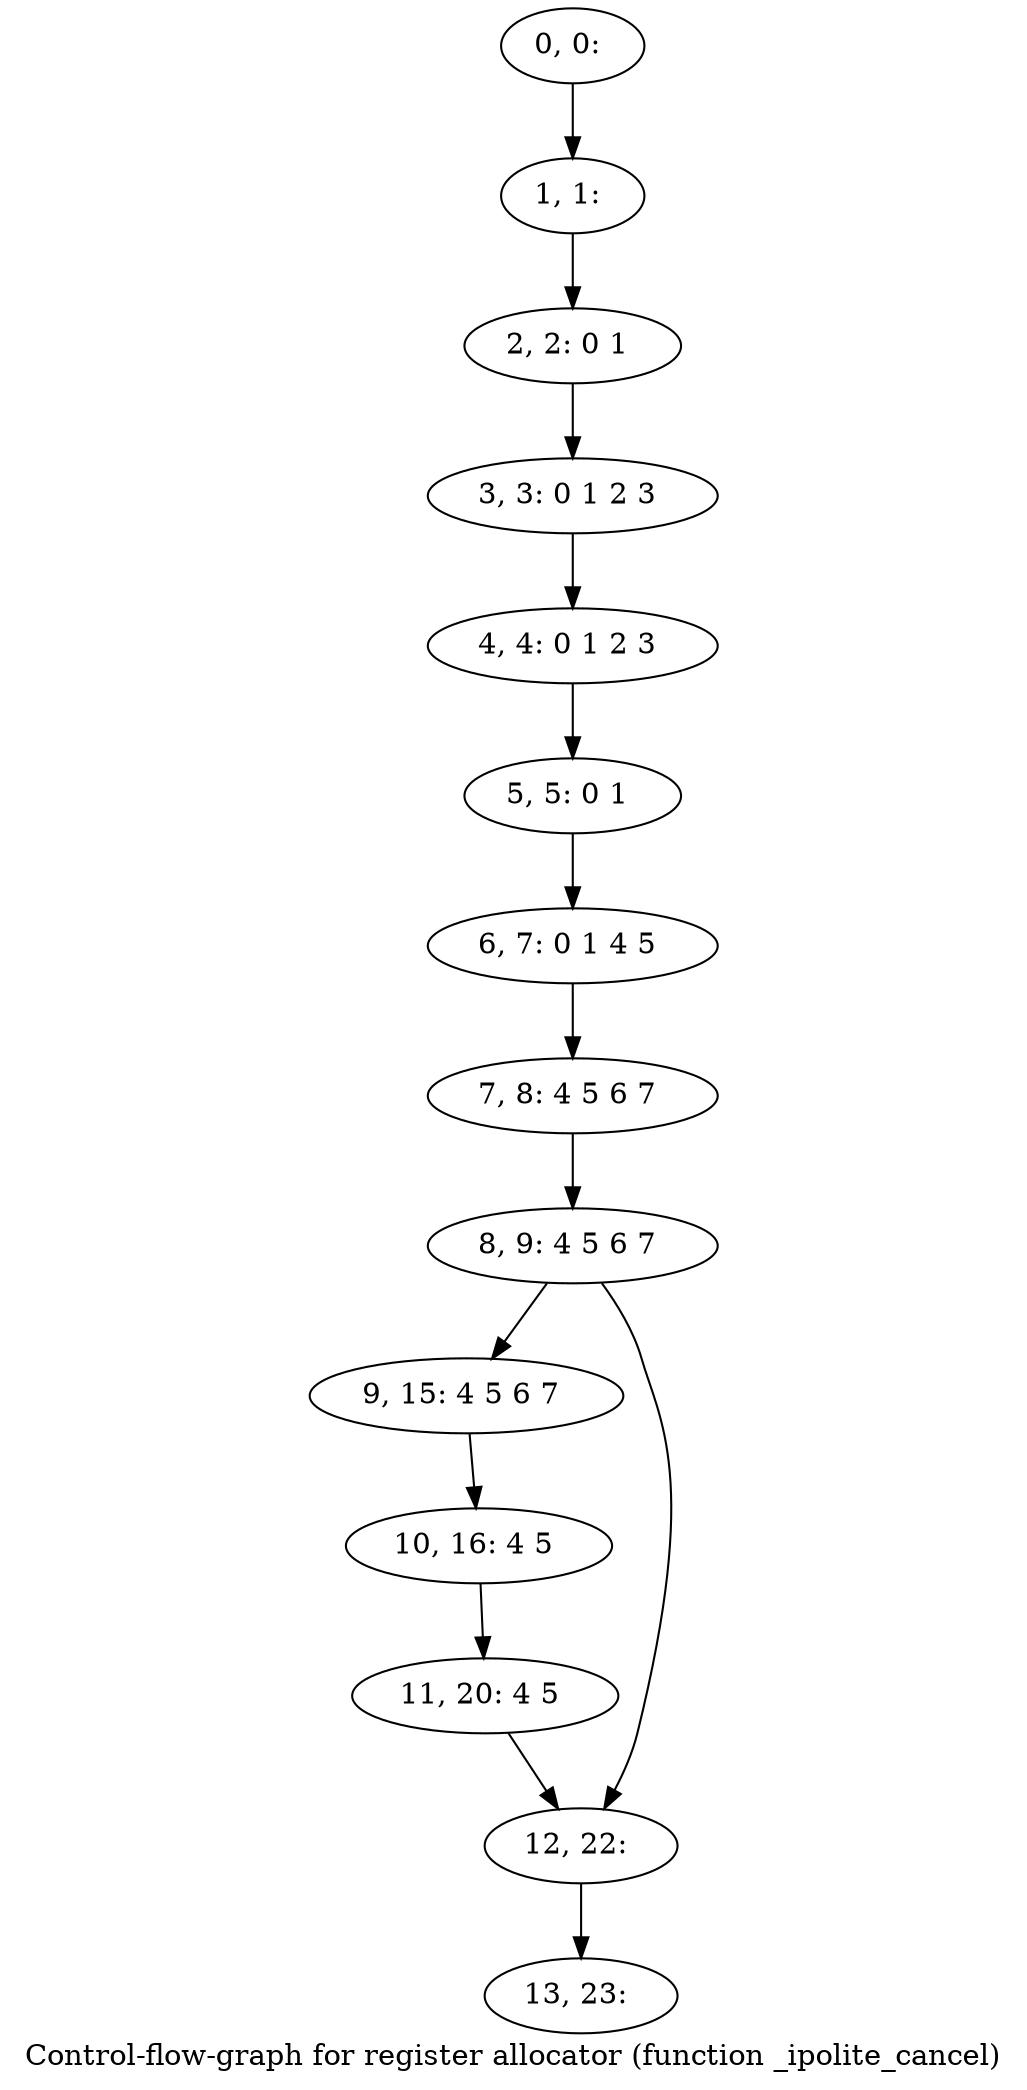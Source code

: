 digraph G {
graph [label="Control-flow-graph for register allocator (function _ipolite_cancel)"]
0[label="0, 0: "];
1[label="1, 1: "];
2[label="2, 2: 0 1 "];
3[label="3, 3: 0 1 2 3 "];
4[label="4, 4: 0 1 2 3 "];
5[label="5, 5: 0 1 "];
6[label="6, 7: 0 1 4 5 "];
7[label="7, 8: 4 5 6 7 "];
8[label="8, 9: 4 5 6 7 "];
9[label="9, 15: 4 5 6 7 "];
10[label="10, 16: 4 5 "];
11[label="11, 20: 4 5 "];
12[label="12, 22: "];
13[label="13, 23: "];
0->1 ;
1->2 ;
2->3 ;
3->4 ;
4->5 ;
5->6 ;
6->7 ;
7->8 ;
8->9 ;
8->12 ;
9->10 ;
10->11 ;
11->12 ;
12->13 ;
}
